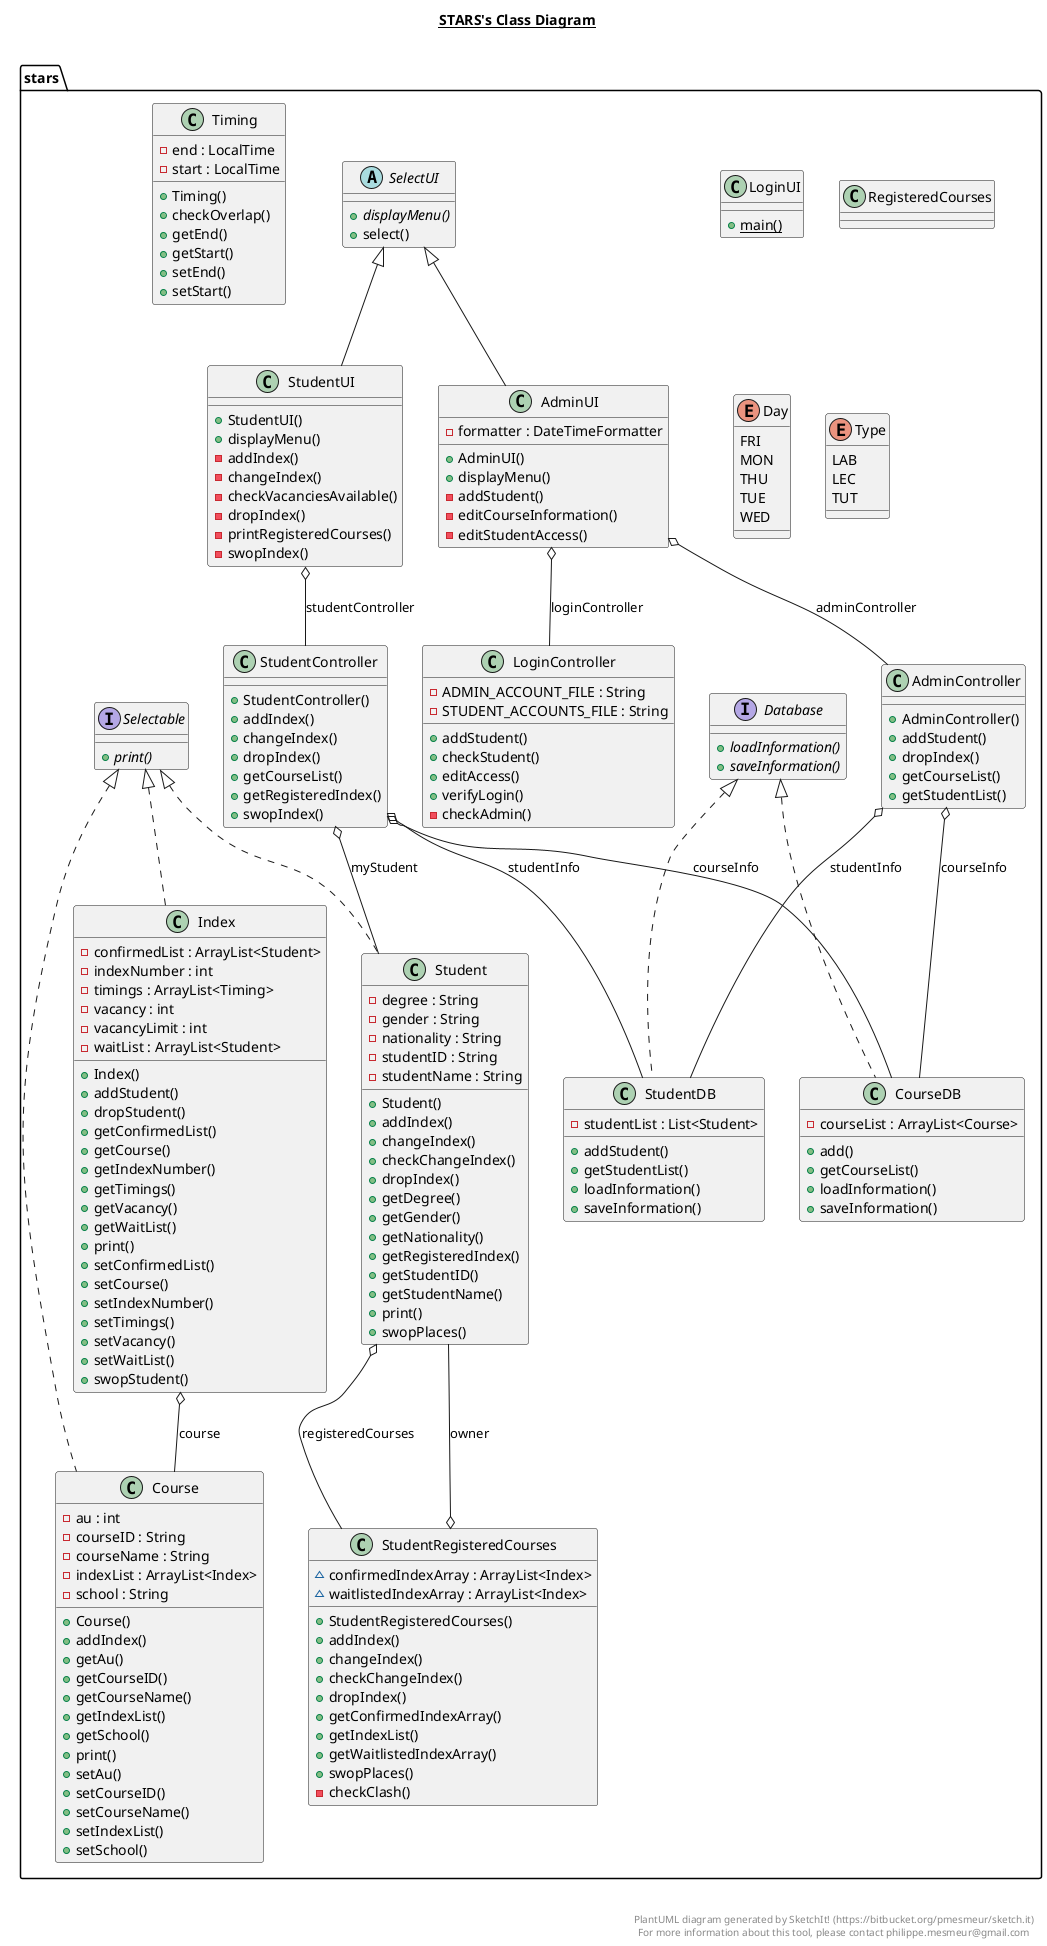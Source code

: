 @startuml

title __STARS's Class Diagram__\n

  namespace stars {
    class stars.AdminController {
        + AdminController()
        + addStudent()
        + dropIndex()
        + getCourseList()
        + getStudentList()
    }
  }
  

  namespace stars {
    class stars.AdminUI {
        - formatter : DateTimeFormatter
        + AdminUI()
        + displayMenu()
        - addStudent()
        - editCourseInformation()
        - editStudentAccess()
    }
  }
  

  namespace stars {
    class stars.Course {
        - au : int
        - courseID : String
        - courseName : String
        - indexList : ArrayList<Index>
        - school : String
        + Course()
        + addIndex()
        + getAu()
        + getCourseID()
        + getCourseName()
        + getIndexList()
        + getSchool()
        + print()
        + setAu()
        + setCourseID()
        + setCourseName()
        + setIndexList()
        + setSchool()
    }
  }
  

  namespace stars {
    class stars.CourseDB {
        - courseList : ArrayList<Course>
        + add()
        + getCourseList()
        + loadInformation()
        + saveInformation()
    }
  }
  

  namespace stars {
    interface stars.Database {
        {abstract} + loadInformation()
        {abstract} + saveInformation()
    }
  }
  

  namespace stars {
    class stars.Index {
        - confirmedList : ArrayList<Student>
        - indexNumber : int
        - timings : ArrayList<Timing>
        - vacancy : int
        - vacancyLimit : int
        - waitList : ArrayList<Student>
        + Index()
        + addStudent()
        + dropStudent()
        + getConfirmedList()
        + getCourse()
        + getIndexNumber()
        + getTimings()
        + getVacancy()
        + getWaitList()
        + print()
        + setConfirmedList()
        + setCourse()
        + setIndexNumber()
        + setTimings()
        + setVacancy()
        + setWaitList()
        + swopStudent()
    }
  }
  

  namespace stars {
    class stars.LoginController {
        - ADMIN_ACCOUNT_FILE : String
        - STUDENT_ACCOUNTS_FILE : String
        + addStudent()
        + checkStudent()
        + editAccess()
        + verifyLogin()
        - checkAdmin()
    }
  }
  

  namespace stars {
    class stars.LoginUI {
        {static} + main()
    }
  }
  

  namespace stars {
    class stars.RegisteredCourses {
    }
  }
  

  namespace stars {
    abstract class stars.SelectUI {
        {abstract} + displayMenu()
        + select()
    }
  }
  

  namespace stars {
    interface stars.Selectable {
        {abstract} + print()
    }
  }
  

  namespace stars {
    class stars.Student {
        - degree : String
        - gender : String
        - nationality : String
        - studentID : String
        - studentName : String
        + Student()
        + addIndex()
        + changeIndex()
        + checkChangeIndex()
        + dropIndex()
        + getDegree()
        + getGender()
        + getNationality()
        + getRegisteredIndex()
        + getStudentID()
        + getStudentName()
        + print()
        + swopPlaces()
    }
  }
  

  namespace stars {
    class stars.StudentController {
        + StudentController()
        + addIndex()
        + changeIndex()
        + dropIndex()
        + getCourseList()
        + getRegisteredIndex()
        + swopIndex()
    }
  }
  

  namespace stars {
    class stars.StudentDB {
        - studentList : List<Student>
        + addStudent()
        + getStudentList()
        + loadInformation()
        + saveInformation()
    }
  }
  

  namespace stars {
    class stars.StudentRegisteredCourses {
        ~ confirmedIndexArray : ArrayList<Index>
        ~ waitlistedIndexArray : ArrayList<Index>
        + StudentRegisteredCourses()
        + addIndex()
        + changeIndex()
        + checkChangeIndex()
        + dropIndex()
        + getConfirmedIndexArray()
        + getIndexList()
        + getWaitlistedIndexArray()
        + swopPlaces()
        - checkClash()
    }
  }
  

  namespace stars {
    class stars.StudentUI {
        + StudentUI()
        + displayMenu()
        - addIndex()
        - changeIndex()
        - checkVacanciesAvailable()
        - dropIndex()
        - printRegisteredCourses()
        - swopIndex()
    }
  }
  

  namespace stars {
    class stars.Timing {
        - end : LocalTime
        - start : LocalTime
        + Timing()
        + checkOverlap()
        + getEnd()
        + getStart()
        + setEnd()
        + setStart()
    }
  }
  

  namespace stars {
    enum Day {
      FRI
      MON
      THU
      TUE
      WED
    }
  }
  

  namespace stars {
    enum Type {
      LAB
      LEC
      TUT
    }
  }
  

  stars.AdminController o-- stars.CourseDB : courseInfo
  stars.AdminController o-- stars.StudentDB : studentInfo
  stars.AdminUI -up-|> stars.SelectUI
  stars.AdminUI o-- stars.AdminController : adminController
  stars.AdminUI o-- stars.LoginController : loginController
  stars.Course .up.|> stars.Selectable
  stars.CourseDB .up.|> stars.Database
  stars.Index .up.|> stars.Selectable
  stars.Index o-- stars.Course : course
  stars.Student .up.|> stars.Selectable
  stars.Student o-- stars.StudentRegisteredCourses : registeredCourses
  stars.StudentController o-- stars.CourseDB : courseInfo
  stars.StudentController o-- stars.Student : myStudent
  stars.StudentController o-- stars.StudentDB : studentInfo
  stars.StudentDB .up.|> stars.Database
  stars.StudentRegisteredCourses o-- stars.Student : owner
  stars.StudentUI -up-|> stars.SelectUI
  stars.StudentUI o-- stars.StudentController : studentController
  stars.Timing o-- stars.Timing.Day : day
  stars.Timing o-- stars.Timing.Type : type
  stars.Timing +-down- stars.Timing.Day
  stars.Timing +-down- stars.Timing.Type


right footer


PlantUML diagram generated by SketchIt! (https://bitbucket.org/pmesmeur/sketch.it)
For more information about this tool, please contact philippe.mesmeur@gmail.com
endfooter

@enduml
